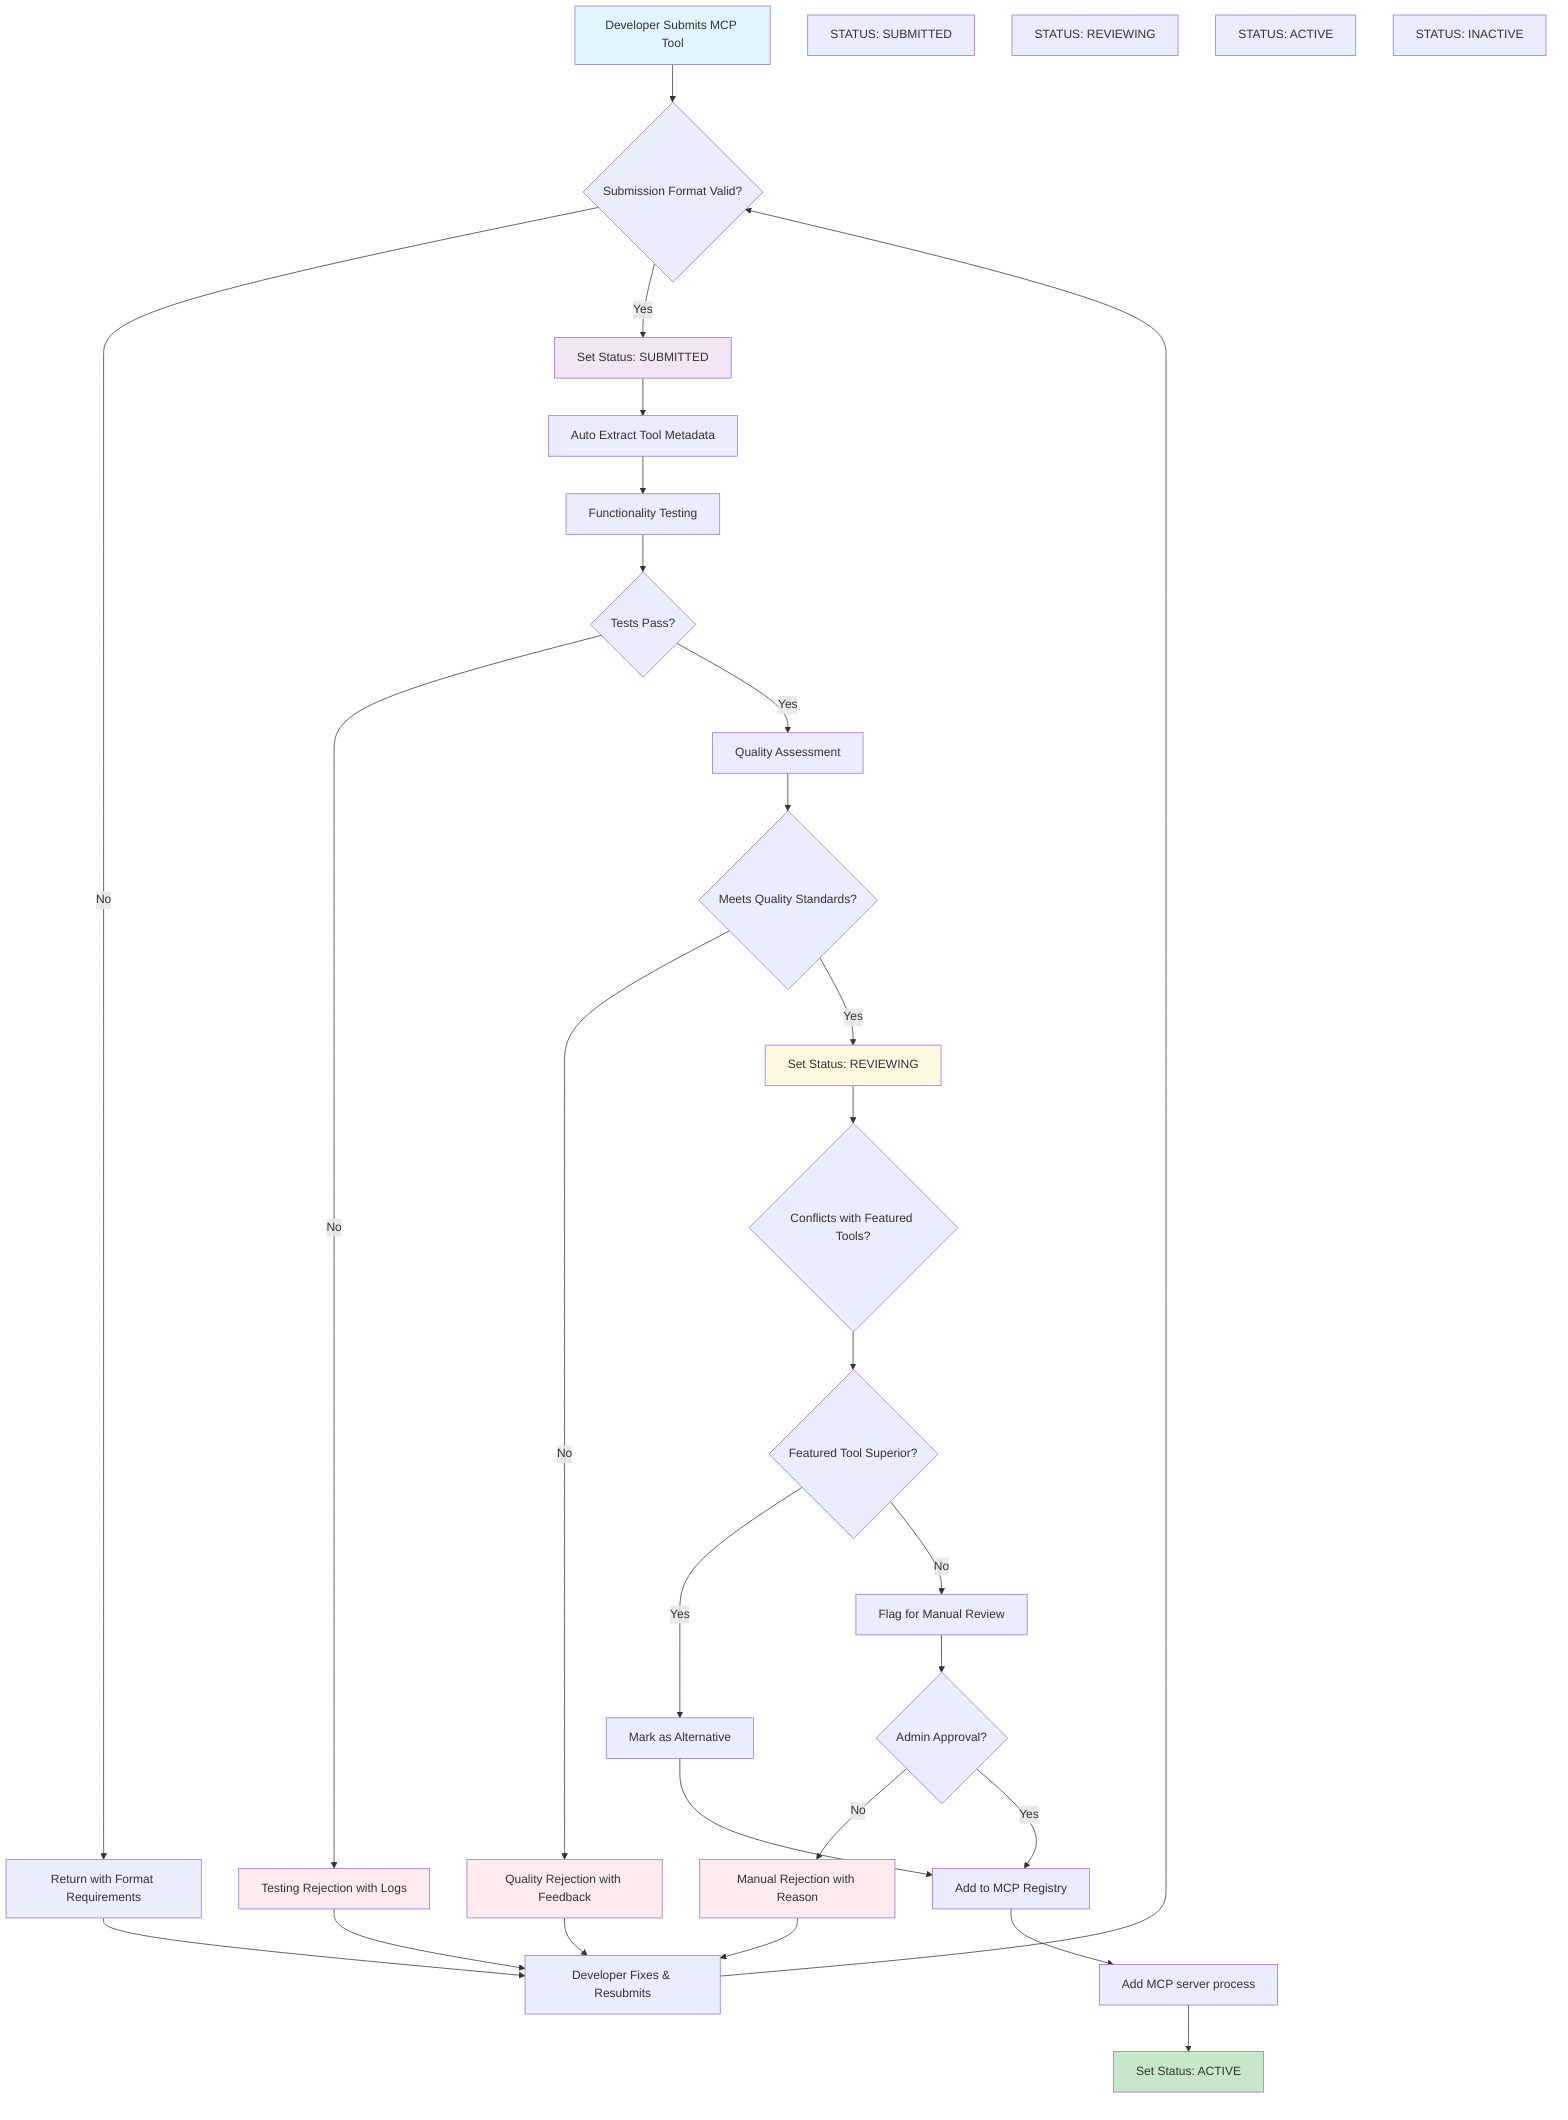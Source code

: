 flowchart TD
    A[Developer Submits MCP Tool] --> B{Submission Format Valid?}
    B -->|No| C[Return with Format Requirements]
    B -->|Yes| D[Set Status: SUBMITTED]
    
    D --> E[Auto Extract Tool Metadata]



    
    
    
     
    G --> I{Featured Tool Superior?}
    I -->|Yes| J[Mark as Alternative]
    I -->|No| K[Flag for Manual Review]
    
    E --> O[Functionality Testing]
    
    O --> P{Tests Pass?}
    P -->|No| Q[Testing Rejection with Logs]
    P -->|Yes| R[Quality Assessment]
    
    R --> S{Meets Quality Standards?}
    S -->|No| T[Quality Rejection with Feedback]
    S -->|Yes| U[Set Status: REVIEWING]
    
    U --> G{Conflicts with Featured Tools?}
     
    K --> X{Admin Approval?}
    X -->|No| Y[Manual Rejection with Reason]
    X -->|Yes| Z[Add to MCP Registry]
    
    J --> Z
    Z --> BB[Add MCP server process]
    BB --> CC[Set Status: ACTIVE]
    
   
    %% Status flows
   
    
    C --> MM[Developer Fixes & Resubmits]
    Q --> MM
    T --> MM
    Y --> MM
    MM --> B
    
    %% Status boxes
    NN[STATUS: SUBMITTED]
    OO[STATUS: REVIEWING]    
    QQ[STATUS: ACTIVE]
    RR[STATUS: INACTIVE]
    
    style A fill:#e1f5fe
  
    style Q fill:#ffebee
    style T fill:#ffebee
    style Y fill:#ffebee
    style D fill:#f3e5f5
    style U fill:#fff8e1
    
    style CC fill:#c8e6c9
